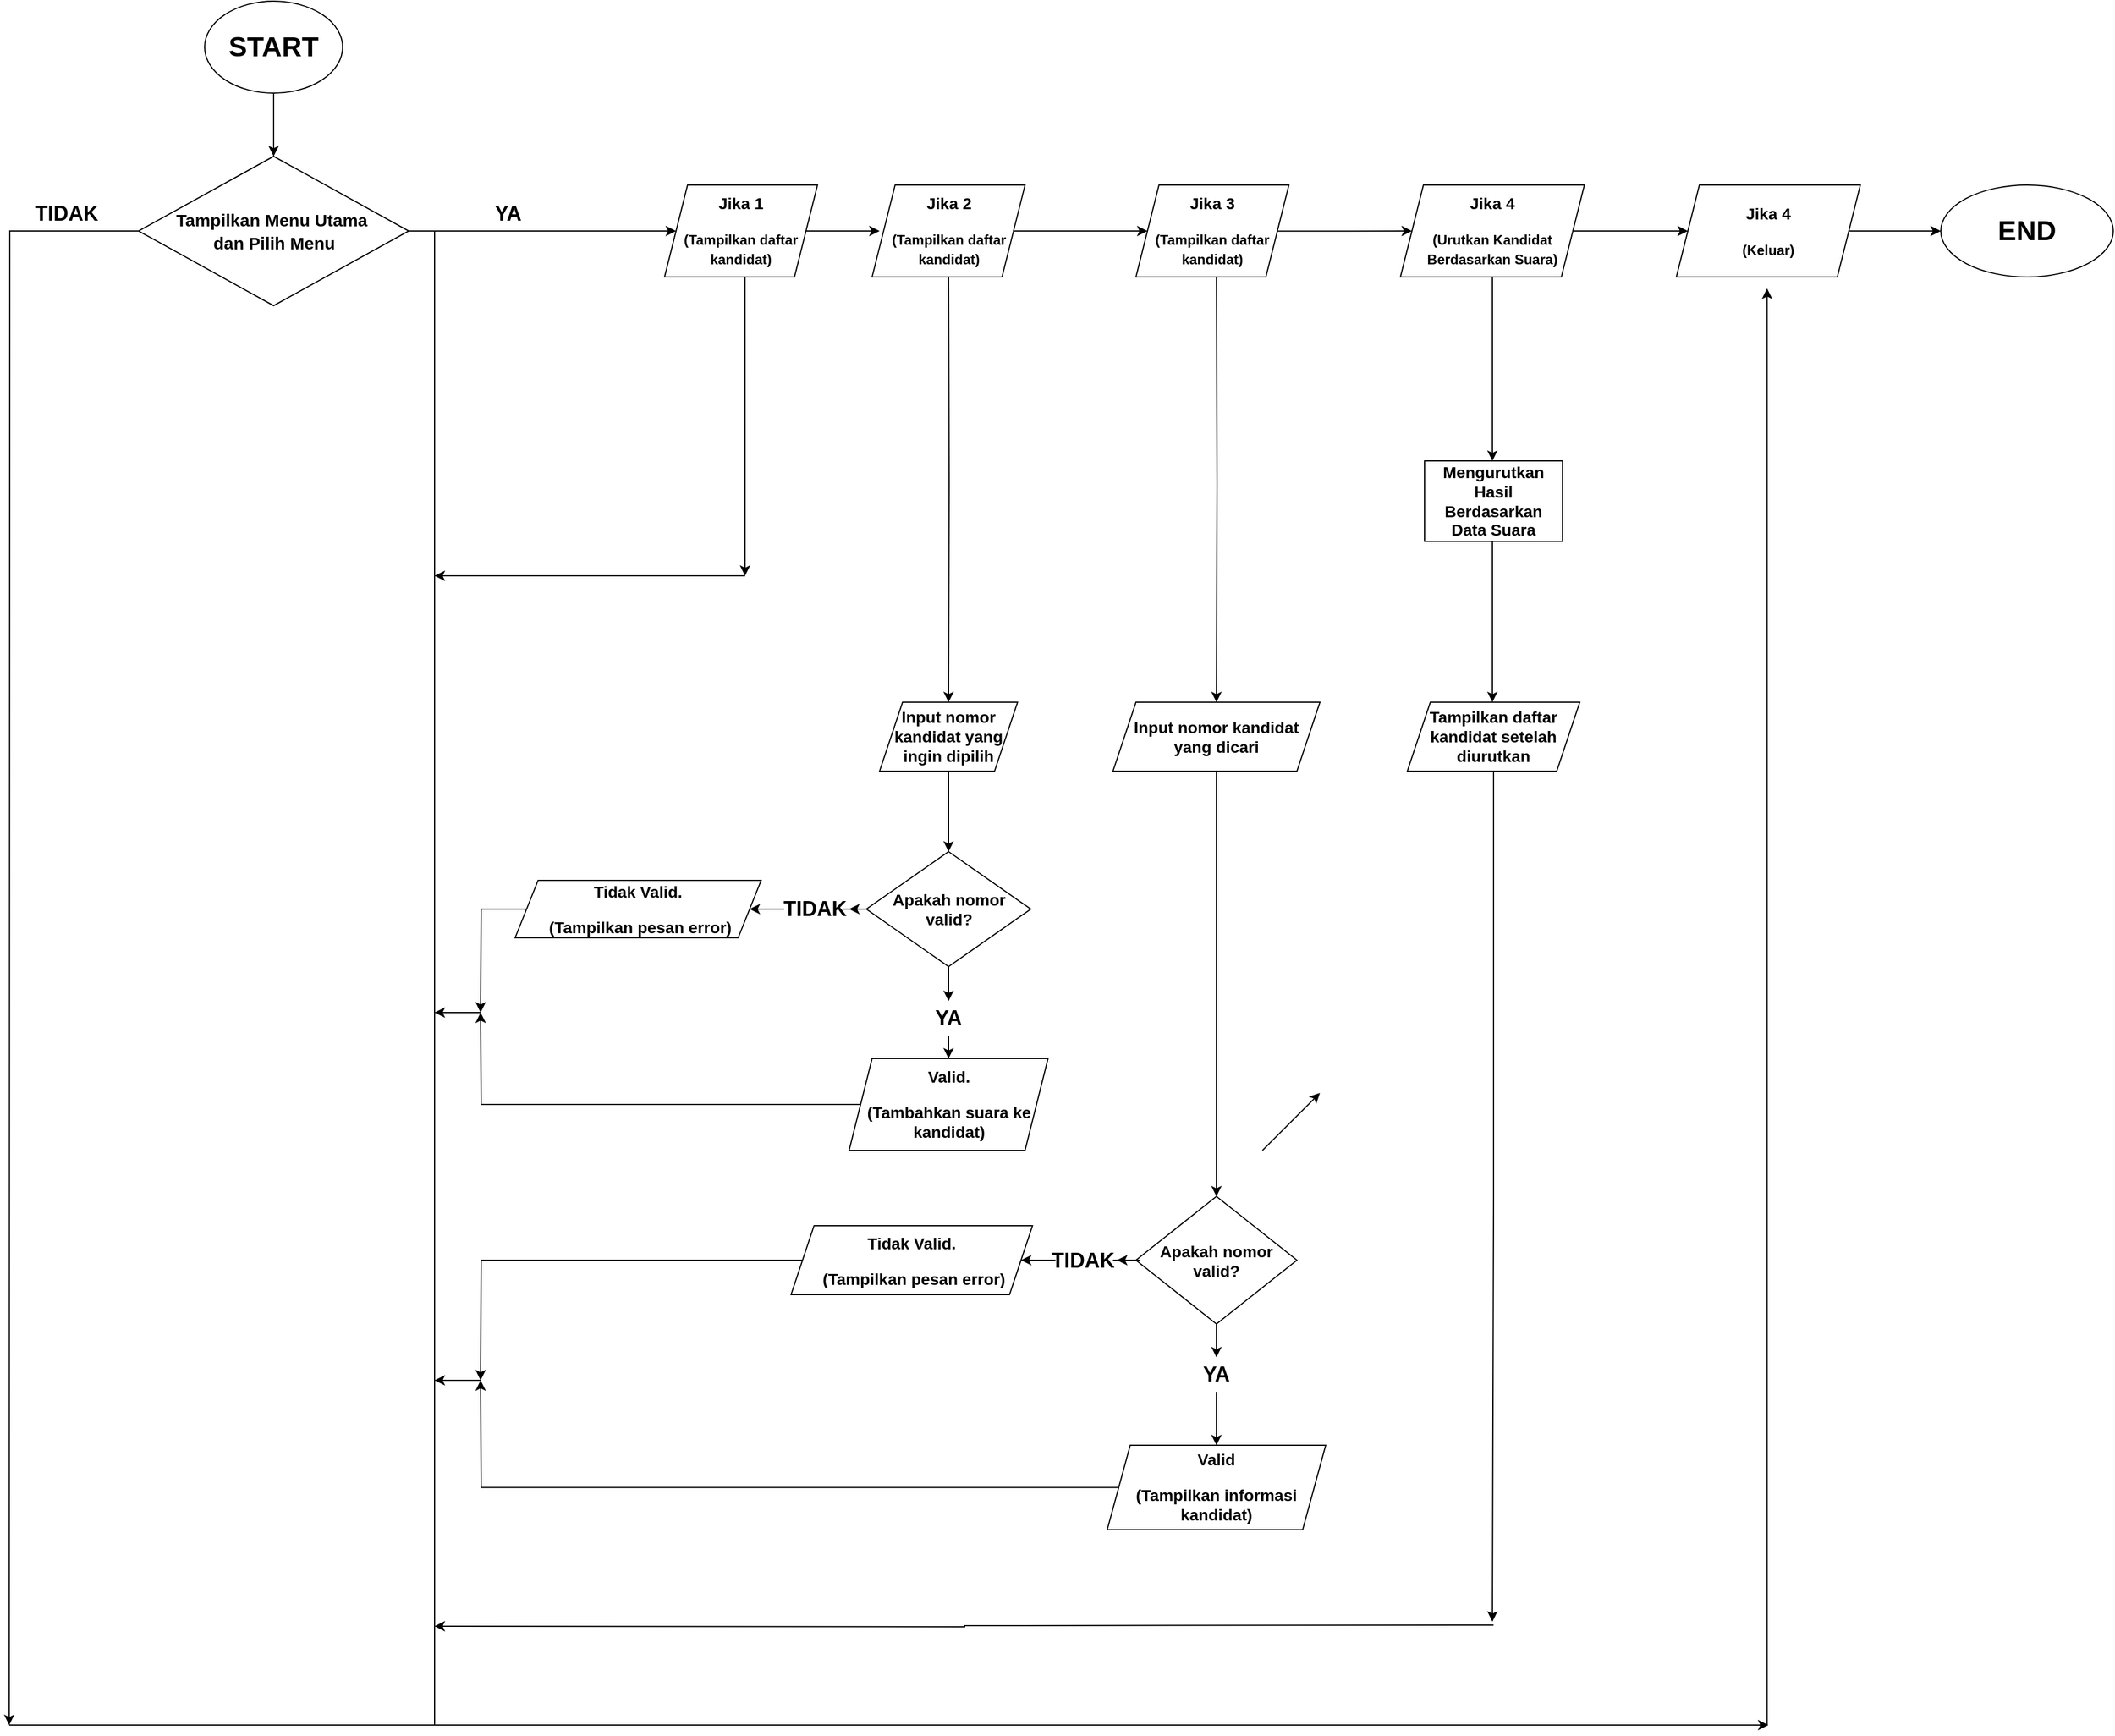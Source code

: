 <mxfile version="24.8.8">
  <diagram name="Page-1" id="_XS6PTSnZSSMzlu8wedT">
    <mxGraphModel dx="4327" dy="1857" grid="1" gridSize="10" guides="1" tooltips="1" connect="1" arrows="1" fold="1" page="1" pageScale="1" pageWidth="827" pageHeight="1169" math="0" shadow="0">
      <root>
        <mxCell id="0" />
        <mxCell id="1" parent="0" />
        <mxCell id="4VHZCjV1OGoVik0gKCS--5" value="" style="edgeStyle=orthogonalEdgeStyle;rounded=0;orthogonalLoop=1;jettySize=auto;html=1;" edge="1" parent="1" source="4VHZCjV1OGoVik0gKCS--1">
          <mxGeometry relative="1" as="geometry">
            <mxPoint x="180" y="210" as="targetPoint" />
          </mxGeometry>
        </mxCell>
        <mxCell id="4VHZCjV1OGoVik0gKCS--94" value="" style="edgeStyle=orthogonalEdgeStyle;rounded=0;orthogonalLoop=1;jettySize=auto;html=1;" edge="1" parent="1" source="4VHZCjV1OGoVik0gKCS--1" target="4VHZCjV1OGoVik0gKCS--93">
          <mxGeometry relative="1" as="geometry" />
        </mxCell>
        <mxCell id="4VHZCjV1OGoVik0gKCS--1" value="&lt;h1&gt;&lt;b&gt;START&lt;/b&gt;&lt;/h1&gt;" style="ellipse;whiteSpace=wrap;html=1;" vertex="1" parent="1">
          <mxGeometry x="120" y="40" width="120" height="80" as="geometry" />
        </mxCell>
        <mxCell id="4VHZCjV1OGoVik0gKCS--7" value="" style="edgeStyle=orthogonalEdgeStyle;rounded=0;orthogonalLoop=1;jettySize=auto;html=1;entryX=0;entryY=0.5;entryDx=0;entryDy=0;" edge="1" parent="1">
          <mxGeometry relative="1" as="geometry">
            <mxPoint x="240" y="240" as="sourcePoint" />
            <mxPoint x="530" y="240" as="targetPoint" />
          </mxGeometry>
        </mxCell>
        <mxCell id="4VHZCjV1OGoVik0gKCS--31" value="" style="endArrow=none;html=1;rounded=0;" edge="1" parent="1">
          <mxGeometry width="50" height="50" relative="1" as="geometry">
            <mxPoint x="320" y="1540" as="sourcePoint" />
            <mxPoint x="320" y="240" as="targetPoint" />
          </mxGeometry>
        </mxCell>
        <mxCell id="4VHZCjV1OGoVik0gKCS--38" value="" style="edgeStyle=orthogonalEdgeStyle;rounded=0;orthogonalLoop=1;jettySize=auto;html=1;exitX=0.526;exitY=1;exitDx=0;exitDy=0;exitPerimeter=0;" edge="1" parent="1" source="4VHZCjV1OGoVik0gKCS--107">
          <mxGeometry relative="1" as="geometry">
            <mxPoint x="590" y="285" as="sourcePoint" />
            <mxPoint x="590" y="540" as="targetPoint" />
          </mxGeometry>
        </mxCell>
        <mxCell id="4VHZCjV1OGoVik0gKCS--98" value="" style="edgeStyle=orthogonalEdgeStyle;rounded=0;orthogonalLoop=1;jettySize=auto;html=1;exitX=1;exitY=0.5;exitDx=0;exitDy=0;" edge="1" parent="1" source="4VHZCjV1OGoVik0gKCS--107">
          <mxGeometry relative="1" as="geometry">
            <mxPoint x="650" y="240" as="sourcePoint" />
            <mxPoint x="707.0" y="240.0" as="targetPoint" />
          </mxGeometry>
        </mxCell>
        <mxCell id="4VHZCjV1OGoVik0gKCS--40" value="" style="edgeStyle=orthogonalEdgeStyle;rounded=0;orthogonalLoop=1;jettySize=auto;html=1;" edge="1" parent="1">
          <mxGeometry relative="1" as="geometry">
            <mxPoint x="590" y="540" as="sourcePoint" />
            <mxPoint x="320" y="540" as="targetPoint" />
          </mxGeometry>
        </mxCell>
        <mxCell id="4VHZCjV1OGoVik0gKCS--47" value="" style="edgeStyle=orthogonalEdgeStyle;rounded=0;orthogonalLoop=1;jettySize=auto;html=1;entryX=0.5;entryY=0;entryDx=0;entryDy=0;" edge="1" parent="1" target="4VHZCjV1OGoVik0gKCS--48">
          <mxGeometry relative="1" as="geometry">
            <mxPoint x="767.0" y="270.0" as="sourcePoint" />
            <mxPoint x="767.0" y="510" as="targetPoint" />
          </mxGeometry>
        </mxCell>
        <mxCell id="4VHZCjV1OGoVik0gKCS--99" value="" style="edgeStyle=orthogonalEdgeStyle;rounded=0;orthogonalLoop=1;jettySize=auto;html=1;exitX=1;exitY=0.5;exitDx=0;exitDy=0;" edge="1" parent="1" source="4VHZCjV1OGoVik0gKCS--106">
          <mxGeometry relative="1" as="geometry">
            <mxPoint x="827.0" y="240.0" as="sourcePoint" />
            <mxPoint x="940" y="240" as="targetPoint" />
          </mxGeometry>
        </mxCell>
        <mxCell id="4VHZCjV1OGoVik0gKCS--51" value="" style="edgeStyle=orthogonalEdgeStyle;rounded=0;orthogonalLoop=1;jettySize=auto;html=1;" edge="1" parent="1" source="4VHZCjV1OGoVik0gKCS--48" target="4VHZCjV1OGoVik0gKCS--50">
          <mxGeometry relative="1" as="geometry" />
        </mxCell>
        <mxCell id="4VHZCjV1OGoVik0gKCS--48" value="&lt;h3&gt;Input nomor kandidat yang ingin dipilih&lt;/h3&gt;" style="shape=parallelogram;perimeter=parallelogramPerimeter;whiteSpace=wrap;html=1;fixedSize=1;rounded=0;" vertex="1" parent="1">
          <mxGeometry x="707" y="650" width="120" height="60" as="geometry" />
        </mxCell>
        <mxCell id="4VHZCjV1OGoVik0gKCS--122" value="" style="edgeStyle=orthogonalEdgeStyle;rounded=0;orthogonalLoop=1;jettySize=auto;html=1;" edge="1" parent="1" source="4VHZCjV1OGoVik0gKCS--50" target="4VHZCjV1OGoVik0gKCS--120">
          <mxGeometry relative="1" as="geometry" />
        </mxCell>
        <mxCell id="4VHZCjV1OGoVik0gKCS--127" value="" style="edgeStyle=orthogonalEdgeStyle;rounded=0;orthogonalLoop=1;jettySize=auto;html=1;" edge="1" parent="1" source="4VHZCjV1OGoVik0gKCS--50" target="4VHZCjV1OGoVik0gKCS--126">
          <mxGeometry relative="1" as="geometry" />
        </mxCell>
        <mxCell id="4VHZCjV1OGoVik0gKCS--50" value="&lt;h3&gt;Apakah nomor valid?&lt;/h3&gt;" style="rhombus;whiteSpace=wrap;html=1;rounded=0;" vertex="1" parent="1">
          <mxGeometry x="695.5" y="780" width="143" height="100" as="geometry" />
        </mxCell>
        <mxCell id="4VHZCjV1OGoVik0gKCS--63" value="" style="edgeStyle=orthogonalEdgeStyle;rounded=0;orthogonalLoop=1;jettySize=auto;html=1;" edge="1" parent="1" source="4VHZCjV1OGoVik0gKCS--54">
          <mxGeometry relative="1" as="geometry">
            <mxPoint x="360" y="920" as="targetPoint" />
          </mxGeometry>
        </mxCell>
        <mxCell id="4VHZCjV1OGoVik0gKCS--54" value="&lt;h3&gt;Tidak Valid.&lt;/h3&gt;&lt;h3&gt;&amp;nbsp;(Tampilkan pesan error)&lt;/h3&gt;" style="shape=parallelogram;perimeter=parallelogramPerimeter;whiteSpace=wrap;html=1;fixedSize=1;rounded=0;" vertex="1" parent="1">
          <mxGeometry x="390" y="805" width="214" height="50" as="geometry" />
        </mxCell>
        <mxCell id="4VHZCjV1OGoVik0gKCS--65" value="" style="edgeStyle=orthogonalEdgeStyle;rounded=0;orthogonalLoop=1;jettySize=auto;html=1;" edge="1" parent="1" source="4VHZCjV1OGoVik0gKCS--56">
          <mxGeometry relative="1" as="geometry">
            <mxPoint x="360" y="920" as="targetPoint" />
          </mxGeometry>
        </mxCell>
        <mxCell id="4VHZCjV1OGoVik0gKCS--56" value="&lt;h3&gt;Valid.&lt;/h3&gt;&lt;h3&gt;(Tambahkan suara ke kandidat)&lt;/h3&gt;" style="shape=parallelogram;perimeter=parallelogramPerimeter;whiteSpace=wrap;html=1;fixedSize=1;rounded=0;" vertex="1" parent="1">
          <mxGeometry x="680.5" y="960" width="173" height="80" as="geometry" />
        </mxCell>
        <mxCell id="4VHZCjV1OGoVik0gKCS--66" value="" style="endArrow=classic;html=1;rounded=0;" edge="1" parent="1">
          <mxGeometry width="50" height="50" relative="1" as="geometry">
            <mxPoint x="360" y="920" as="sourcePoint" />
            <mxPoint x="320" y="920" as="targetPoint" />
          </mxGeometry>
        </mxCell>
        <mxCell id="4VHZCjV1OGoVik0gKCS--72" value="" style="edgeStyle=orthogonalEdgeStyle;rounded=0;orthogonalLoop=1;jettySize=auto;html=1;" edge="1" parent="1" target="4VHZCjV1OGoVik0gKCS--74">
          <mxGeometry relative="1" as="geometry">
            <mxPoint x="1000" y="270.0" as="sourcePoint" />
            <mxPoint x="1000" y="510" as="targetPoint" />
          </mxGeometry>
        </mxCell>
        <mxCell id="4VHZCjV1OGoVik0gKCS--100" value="" style="edgeStyle=orthogonalEdgeStyle;rounded=0;orthogonalLoop=1;jettySize=auto;html=1;exitX=0.902;exitY=0.501;exitDx=0;exitDy=0;exitPerimeter=0;" edge="1" parent="1" source="4VHZCjV1OGoVik0gKCS--108">
          <mxGeometry relative="1" as="geometry">
            <mxPoint x="1060" y="240.0" as="sourcePoint" />
            <mxPoint x="1170.0" y="240.0" as="targetPoint" />
          </mxGeometry>
        </mxCell>
        <mxCell id="4VHZCjV1OGoVik0gKCS--77" value="" style="edgeStyle=orthogonalEdgeStyle;rounded=0;orthogonalLoop=1;jettySize=auto;html=1;" edge="1" parent="1" source="4VHZCjV1OGoVik0gKCS--74" target="4VHZCjV1OGoVik0gKCS--76">
          <mxGeometry relative="1" as="geometry" />
        </mxCell>
        <mxCell id="4VHZCjV1OGoVik0gKCS--74" value="&lt;h3&gt;Input nomor kandidat yang dicari&lt;/h3&gt;" style="shape=parallelogram;perimeter=parallelogramPerimeter;whiteSpace=wrap;html=1;fixedSize=1;rounded=0;" vertex="1" parent="1">
          <mxGeometry x="910" y="650" width="180" height="60" as="geometry" />
        </mxCell>
        <mxCell id="4VHZCjV1OGoVik0gKCS--79" value="" style="edgeStyle=orthogonalEdgeStyle;rounded=0;orthogonalLoop=1;jettySize=auto;html=1;" edge="1" parent="1" source="4VHZCjV1OGoVik0gKCS--131" target="4VHZCjV1OGoVik0gKCS--78">
          <mxGeometry relative="1" as="geometry" />
        </mxCell>
        <mxCell id="4VHZCjV1OGoVik0gKCS--83" value="" style="edgeStyle=orthogonalEdgeStyle;rounded=0;orthogonalLoop=1;jettySize=auto;html=1;" edge="1" parent="1" source="4VHZCjV1OGoVik0gKCS--129" target="4VHZCjV1OGoVik0gKCS--82">
          <mxGeometry relative="1" as="geometry" />
        </mxCell>
        <mxCell id="4VHZCjV1OGoVik0gKCS--76" value="&lt;h3&gt;Apakah nomor valid?&lt;/h3&gt;" style="rhombus;whiteSpace=wrap;html=1;rounded=0;" vertex="1" parent="1">
          <mxGeometry x="930" y="1080" width="140" height="111" as="geometry" />
        </mxCell>
        <mxCell id="4VHZCjV1OGoVik0gKCS--87" value="" style="edgeStyle=orthogonalEdgeStyle;rounded=0;orthogonalLoop=1;jettySize=auto;html=1;" edge="1" parent="1" source="4VHZCjV1OGoVik0gKCS--78">
          <mxGeometry relative="1" as="geometry">
            <mxPoint x="360" y="1240" as="targetPoint" />
          </mxGeometry>
        </mxCell>
        <mxCell id="4VHZCjV1OGoVik0gKCS--78" value="&lt;h3&gt;Valid&lt;/h3&gt;&lt;h3&gt;(Tampilkan informasi kandidat)&lt;/h3&gt;" style="shape=parallelogram;perimeter=parallelogramPerimeter;whiteSpace=wrap;html=1;fixedSize=1;rounded=0;" vertex="1" parent="1">
          <mxGeometry x="905" y="1296.5" width="190" height="73.5" as="geometry" />
        </mxCell>
        <mxCell id="4VHZCjV1OGoVik0gKCS--85" value="" style="edgeStyle=orthogonalEdgeStyle;rounded=0;orthogonalLoop=1;jettySize=auto;html=1;" edge="1" parent="1" source="4VHZCjV1OGoVik0gKCS--82">
          <mxGeometry relative="1" as="geometry">
            <mxPoint x="360" y="1240" as="targetPoint" />
          </mxGeometry>
        </mxCell>
        <mxCell id="4VHZCjV1OGoVik0gKCS--82" value="&lt;h3&gt;Tidak Valid.&lt;/h3&gt;&lt;h3&gt;&amp;nbsp;(Tampilkan pesan error)&lt;/h3&gt;" style="shape=parallelogram;perimeter=parallelogramPerimeter;whiteSpace=wrap;html=1;fixedSize=1;rounded=0;" vertex="1" parent="1">
          <mxGeometry x="630" y="1105.5" width="210" height="60" as="geometry" />
        </mxCell>
        <mxCell id="4VHZCjV1OGoVik0gKCS--88" value="" style="endArrow=classic;html=1;rounded=0;" edge="1" parent="1">
          <mxGeometry width="50" height="50" relative="1" as="geometry">
            <mxPoint x="360" y="1240" as="sourcePoint" />
            <mxPoint x="320" y="1240" as="targetPoint" />
          </mxGeometry>
        </mxCell>
        <mxCell id="4VHZCjV1OGoVik0gKCS--97" value="" style="edgeStyle=orthogonalEdgeStyle;rounded=0;orthogonalLoop=1;jettySize=auto;html=1;" edge="1" parent="1" source="4VHZCjV1OGoVik0gKCS--93">
          <mxGeometry relative="1" as="geometry">
            <mxPoint x="-50" y="1540" as="targetPoint" />
          </mxGeometry>
        </mxCell>
        <mxCell id="4VHZCjV1OGoVik0gKCS--93" value="&lt;h2 style=&quot;line-height: 30%;&quot;&gt;&lt;font style=&quot;font-size: 15px; line-height: 30%;&quot;&gt;Tampilkan Menu Utama&amp;nbsp;&lt;/font&gt;&lt;/h2&gt;&lt;h2 style=&quot;line-height: 30%;&quot;&gt;&lt;font style=&quot;font-size: 15px; line-height: 30%;&quot;&gt;dan Pilih Menu&lt;/font&gt;&lt;/h2&gt;" style="rhombus;whiteSpace=wrap;html=1;" vertex="1" parent="1">
          <mxGeometry x="62.5" y="175" width="235" height="130" as="geometry" />
        </mxCell>
        <mxCell id="4VHZCjV1OGoVik0gKCS--101" value="&lt;h2&gt;YA&lt;/h2&gt;" style="text;html=1;align=center;verticalAlign=middle;whiteSpace=wrap;rounded=0;" vertex="1" parent="1">
          <mxGeometry x="354" y="210" width="60" height="30" as="geometry" />
        </mxCell>
        <mxCell id="4VHZCjV1OGoVik0gKCS--102" value="&lt;h2&gt;TIDAK&lt;/h2&gt;" style="text;html=1;align=center;verticalAlign=middle;whiteSpace=wrap;rounded=0;" vertex="1" parent="1">
          <mxGeometry x="-30" y="210" width="60" height="30" as="geometry" />
        </mxCell>
        <mxCell id="4VHZCjV1OGoVik0gKCS--106" value="&lt;h3&gt;Jika 2&lt;/h3&gt;&lt;h3&gt;&lt;span style=&quot;background-color: initial;&quot;&gt;&lt;span style=&quot;font-size: 12px;&quot;&gt;(&lt;/span&gt;&lt;/span&gt;&lt;span style=&quot;background-color: initial; font-size: 12px;&quot;&gt;Tampilkan daftar kandidat&lt;/span&gt;&lt;span style=&quot;font-size: 12px; background-color: initial;&quot;&gt;)&lt;/span&gt;&lt;/h3&gt;" style="shape=parallelogram;perimeter=parallelogramPerimeter;whiteSpace=wrap;html=1;fixedSize=1;" vertex="1" parent="1">
          <mxGeometry x="700.5" y="200" width="133" height="80" as="geometry" />
        </mxCell>
        <mxCell id="4VHZCjV1OGoVik0gKCS--107" value="&lt;h3&gt;Jika 1&lt;/h3&gt;&lt;h3&gt;&lt;span style=&quot;background-color: initial;&quot;&gt;&lt;span style=&quot;font-size: 12px;&quot;&gt;(&lt;/span&gt;&lt;/span&gt;&lt;span style=&quot;background-color: initial; font-size: 12px;&quot;&gt;Tampilkan daftar kandidat&lt;/span&gt;&lt;span style=&quot;font-size: 12px; background-color: initial;&quot;&gt;)&lt;/span&gt;&lt;/h3&gt;" style="shape=parallelogram;perimeter=parallelogramPerimeter;whiteSpace=wrap;html=1;fixedSize=1;" vertex="1" parent="1">
          <mxGeometry x="520" y="200" width="133" height="80" as="geometry" />
        </mxCell>
        <mxCell id="4VHZCjV1OGoVik0gKCS--108" value="&lt;h3&gt;Jika 3&lt;/h3&gt;&lt;h3&gt;&lt;span style=&quot;background-color: initial;&quot;&gt;&lt;span style=&quot;font-size: 12px;&quot;&gt;(&lt;/span&gt;&lt;/span&gt;&lt;span style=&quot;background-color: initial; font-size: 12px;&quot;&gt;Tampilkan daftar kandidat&lt;/span&gt;&lt;span style=&quot;font-size: 12px; background-color: initial;&quot;&gt;)&lt;/span&gt;&lt;/h3&gt;" style="shape=parallelogram;perimeter=parallelogramPerimeter;whiteSpace=wrap;html=1;fixedSize=1;" vertex="1" parent="1">
          <mxGeometry x="930" y="200" width="133" height="80" as="geometry" />
        </mxCell>
        <mxCell id="4VHZCjV1OGoVik0gKCS--111" value="" style="edgeStyle=orthogonalEdgeStyle;rounded=0;orthogonalLoop=1;jettySize=auto;html=1;" edge="1" parent="1" source="4VHZCjV1OGoVik0gKCS--109">
          <mxGeometry relative="1" as="geometry">
            <mxPoint x="1240" y="440" as="targetPoint" />
          </mxGeometry>
        </mxCell>
        <mxCell id="4VHZCjV1OGoVik0gKCS--135" value="" style="edgeStyle=orthogonalEdgeStyle;rounded=0;orthogonalLoop=1;jettySize=auto;html=1;" edge="1" parent="1" source="4VHZCjV1OGoVik0gKCS--109" target="4VHZCjV1OGoVik0gKCS--134">
          <mxGeometry relative="1" as="geometry" />
        </mxCell>
        <mxCell id="4VHZCjV1OGoVik0gKCS--109" value="&lt;h3&gt;Jika 4&lt;/h3&gt;&lt;h3&gt;&lt;span style=&quot;background-color: initial;&quot;&gt;&lt;span style=&quot;font-size: 12px;&quot;&gt;(&lt;/span&gt;&lt;/span&gt;&lt;span style=&quot;background-color: initial;&quot;&gt;&lt;span style=&quot;font-size: 12px;&quot;&gt;Urutkan Kandidat Berdasarkan Suara)&lt;/span&gt;&lt;/span&gt;&lt;/h3&gt;" style="shape=parallelogram;perimeter=parallelogramPerimeter;whiteSpace=wrap;html=1;fixedSize=1;" vertex="1" parent="1">
          <mxGeometry x="1160" y="200" width="160" height="80" as="geometry" />
        </mxCell>
        <mxCell id="4VHZCjV1OGoVik0gKCS--113" value="" style="edgeStyle=orthogonalEdgeStyle;rounded=0;orthogonalLoop=1;jettySize=auto;html=1;" edge="1" parent="1" source="4VHZCjV1OGoVik0gKCS--110">
          <mxGeometry relative="1" as="geometry">
            <mxPoint x="1240" y="1450" as="targetPoint" />
          </mxGeometry>
        </mxCell>
        <mxCell id="4VHZCjV1OGoVik0gKCS--110" value="&lt;h3&gt;Tampilkan daftar kandidat setelah diurutkan&lt;/h3&gt;" style="shape=parallelogram;perimeter=parallelogramPerimeter;whiteSpace=wrap;html=1;fixedSize=1;" vertex="1" parent="1">
          <mxGeometry x="1166" y="650" width="150" height="60" as="geometry" />
        </mxCell>
        <mxCell id="4VHZCjV1OGoVik0gKCS--114" value="" style="edgeStyle=orthogonalEdgeStyle;rounded=0;orthogonalLoop=1;jettySize=auto;html=1;" edge="1" parent="1">
          <mxGeometry relative="1" as="geometry">
            <mxPoint x="1241" y="1453" as="sourcePoint" />
            <mxPoint x="320" y="1454" as="targetPoint" />
          </mxGeometry>
        </mxCell>
        <mxCell id="4VHZCjV1OGoVik0gKCS--116" value="&lt;h3&gt;Mengurutkan Hasil Berdasarkan Data Suara&lt;/h3&gt;" style="rounded=0;whiteSpace=wrap;html=1;" vertex="1" parent="1">
          <mxGeometry x="1181" y="440" width="120" height="70" as="geometry" />
        </mxCell>
        <mxCell id="4VHZCjV1OGoVik0gKCS--117" value="" style="edgeStyle=orthogonalEdgeStyle;rounded=0;orthogonalLoop=1;jettySize=auto;html=1;" edge="1" parent="1">
          <mxGeometry relative="1" as="geometry">
            <mxPoint x="1240" y="510" as="sourcePoint" />
            <mxPoint x="1240" y="650" as="targetPoint" />
          </mxGeometry>
        </mxCell>
        <mxCell id="4VHZCjV1OGoVik0gKCS--123" value="" style="edgeStyle=orthogonalEdgeStyle;rounded=0;orthogonalLoop=1;jettySize=auto;html=1;" edge="1" parent="1" source="4VHZCjV1OGoVik0gKCS--120" target="4VHZCjV1OGoVik0gKCS--54">
          <mxGeometry relative="1" as="geometry" />
        </mxCell>
        <mxCell id="4VHZCjV1OGoVik0gKCS--120" value="&lt;h2&gt;TIDAK&lt;/h2&gt;" style="text;html=1;align=center;verticalAlign=middle;whiteSpace=wrap;rounded=0;" vertex="1" parent="1">
          <mxGeometry x="620.5" y="815" width="60" height="30" as="geometry" />
        </mxCell>
        <mxCell id="4VHZCjV1OGoVik0gKCS--128" value="" style="edgeStyle=orthogonalEdgeStyle;rounded=0;orthogonalLoop=1;jettySize=auto;html=1;" edge="1" parent="1" source="4VHZCjV1OGoVik0gKCS--126" target="4VHZCjV1OGoVik0gKCS--56">
          <mxGeometry relative="1" as="geometry" />
        </mxCell>
        <mxCell id="4VHZCjV1OGoVik0gKCS--126" value="&lt;h2&gt;YA&lt;/h2&gt;" style="text;html=1;align=center;verticalAlign=middle;whiteSpace=wrap;rounded=0;" vertex="1" parent="1">
          <mxGeometry x="737" y="910" width="60" height="30" as="geometry" />
        </mxCell>
        <mxCell id="4VHZCjV1OGoVik0gKCS--130" value="" style="edgeStyle=orthogonalEdgeStyle;rounded=0;orthogonalLoop=1;jettySize=auto;html=1;" edge="1" parent="1" source="4VHZCjV1OGoVik0gKCS--76" target="4VHZCjV1OGoVik0gKCS--129">
          <mxGeometry relative="1" as="geometry">
            <mxPoint x="930" y="1136" as="sourcePoint" />
            <mxPoint x="830" y="1136" as="targetPoint" />
          </mxGeometry>
        </mxCell>
        <mxCell id="4VHZCjV1OGoVik0gKCS--129" value="&lt;h2&gt;TIDAK&lt;/h2&gt;" style="text;html=1;align=center;verticalAlign=middle;whiteSpace=wrap;rounded=0;" vertex="1" parent="1">
          <mxGeometry x="853.5" y="1120.5" width="60" height="30" as="geometry" />
        </mxCell>
        <mxCell id="4VHZCjV1OGoVik0gKCS--132" value="" style="edgeStyle=orthogonalEdgeStyle;rounded=0;orthogonalLoop=1;jettySize=auto;html=1;" edge="1" parent="1" source="4VHZCjV1OGoVik0gKCS--76" target="4VHZCjV1OGoVik0gKCS--131">
          <mxGeometry relative="1" as="geometry">
            <mxPoint x="1000" y="1191" as="sourcePoint" />
            <mxPoint x="1000" y="1297" as="targetPoint" />
          </mxGeometry>
        </mxCell>
        <mxCell id="4VHZCjV1OGoVik0gKCS--131" value="&lt;h2&gt;YA&lt;/h2&gt;" style="text;html=1;align=center;verticalAlign=middle;whiteSpace=wrap;rounded=0;" vertex="1" parent="1">
          <mxGeometry x="970" y="1220" width="60" height="30" as="geometry" />
        </mxCell>
        <mxCell id="4VHZCjV1OGoVik0gKCS--137" value="" style="edgeStyle=orthogonalEdgeStyle;rounded=0;orthogonalLoop=1;jettySize=auto;html=1;" edge="1" parent="1" source="4VHZCjV1OGoVik0gKCS--134" target="4VHZCjV1OGoVik0gKCS--136">
          <mxGeometry relative="1" as="geometry" />
        </mxCell>
        <mxCell id="4VHZCjV1OGoVik0gKCS--134" value="&lt;h3&gt;Jika 4&lt;/h3&gt;&lt;h3&gt;&lt;span style=&quot;background-color: initial;&quot;&gt;&lt;span style=&quot;font-size: 12px;&quot;&gt;(&lt;/span&gt;&lt;/span&gt;&lt;span style=&quot;background-color: initial;&quot;&gt;&lt;span style=&quot;font-size: 12px;&quot;&gt;Keluar)&lt;/span&gt;&lt;/span&gt;&lt;/h3&gt;" style="shape=parallelogram;perimeter=parallelogramPerimeter;whiteSpace=wrap;html=1;fixedSize=1;" vertex="1" parent="1">
          <mxGeometry x="1400" y="200" width="160" height="80" as="geometry" />
        </mxCell>
        <mxCell id="4VHZCjV1OGoVik0gKCS--136" value="&lt;h1&gt;END&lt;/h1&gt;" style="ellipse;whiteSpace=wrap;html=1;" vertex="1" parent="1">
          <mxGeometry x="1630" y="200" width="150" height="80" as="geometry" />
        </mxCell>
        <mxCell id="4VHZCjV1OGoVik0gKCS--138" value="" style="endArrow=classic;html=1;rounded=0;" edge="1" parent="1">
          <mxGeometry width="50" height="50" relative="1" as="geometry">
            <mxPoint x="-50" y="1540" as="sourcePoint" />
            <mxPoint x="1480" y="1540" as="targetPoint" />
          </mxGeometry>
        </mxCell>
        <mxCell id="4VHZCjV1OGoVik0gKCS--139" value="" style="endArrow=classic;html=1;rounded=0;" edge="1" parent="1">
          <mxGeometry width="50" height="50" relative="1" as="geometry">
            <mxPoint x="1040" y="1040" as="sourcePoint" />
            <mxPoint x="1090" y="990" as="targetPoint" />
          </mxGeometry>
        </mxCell>
        <mxCell id="4VHZCjV1OGoVik0gKCS--142" value="" style="endArrow=classic;html=1;rounded=0;" edge="1" parent="1">
          <mxGeometry width="50" height="50" relative="1" as="geometry">
            <mxPoint x="1478.89" y="1540" as="sourcePoint" />
            <mxPoint x="1478.89" y="290" as="targetPoint" />
          </mxGeometry>
        </mxCell>
      </root>
    </mxGraphModel>
  </diagram>
</mxfile>
